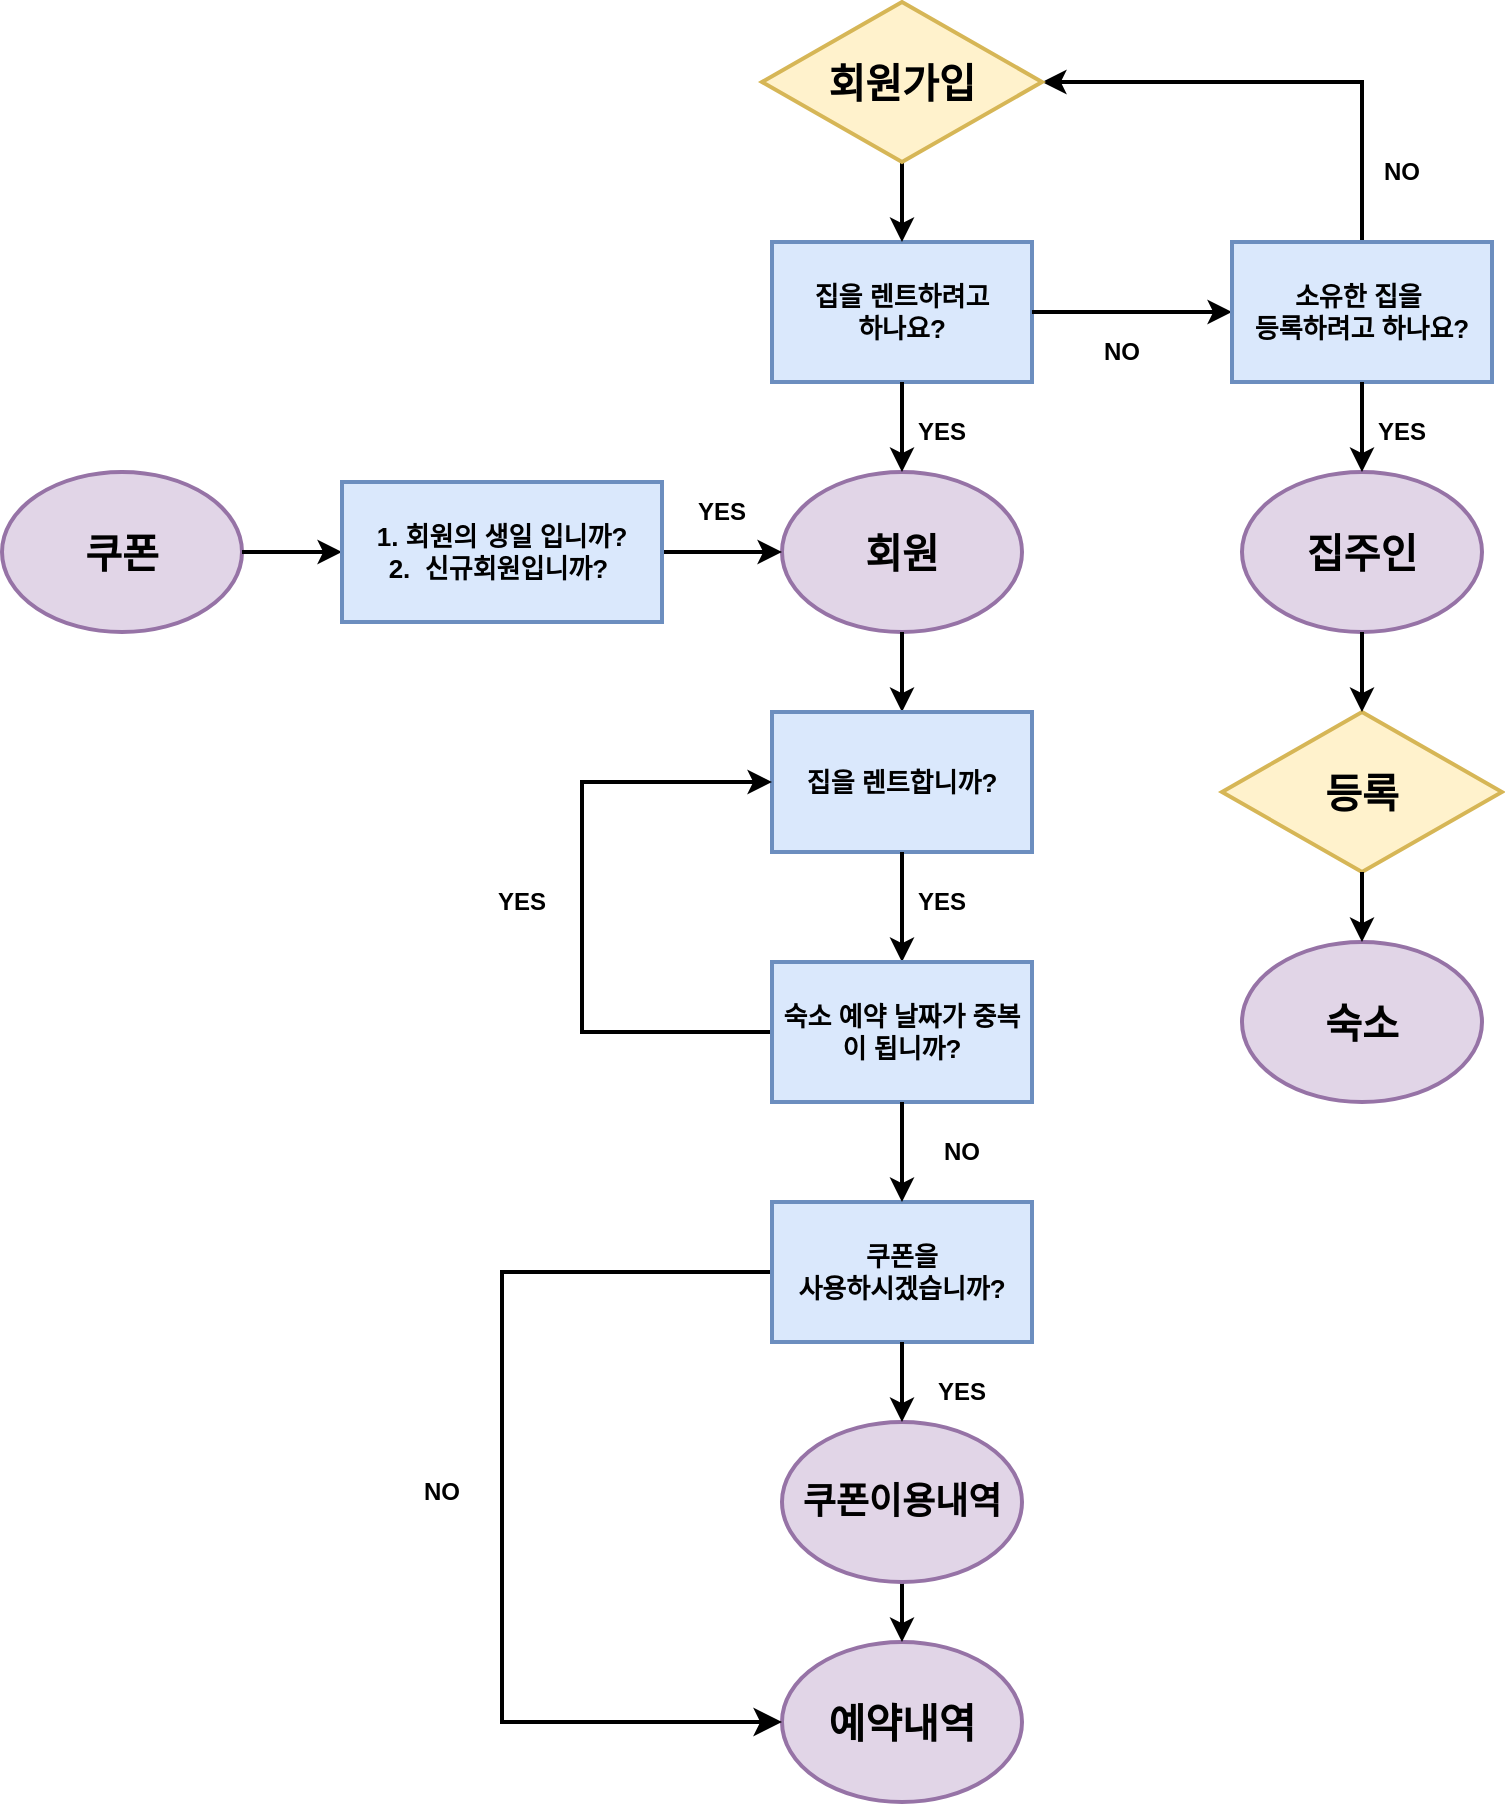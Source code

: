 <mxfile version="26.0.16">
  <diagram name="페이지-1" id="A7KoAqLpkC3rf8sDOBmB">
    <mxGraphModel dx="1434" dy="780" grid="1" gridSize="10" guides="1" tooltips="1" connect="1" arrows="1" fold="1" page="1" pageScale="1" pageWidth="827" pageHeight="1169" math="0" shadow="0">
      <root>
        <mxCell id="0" />
        <mxCell id="1" parent="0" />
        <mxCell id="lKcTm5he1GSqPfXgZawS-7" value="집주인" style="ellipse;whiteSpace=wrap;html=1;strokeWidth=2;fontStyle=1;fontSize=20;fillColor=#e1d5e7;strokeColor=#9673a6;" vertex="1" parent="1">
          <mxGeometry x="640" y="265" width="120" height="80" as="geometry" />
        </mxCell>
        <mxCell id="lKcTm5he1GSqPfXgZawS-9" value="등록" style="rhombus;whiteSpace=wrap;html=1;strokeWidth=2;fontSize=20;fontStyle=1;fillColor=#fff2cc;strokeColor=#d6b656;" vertex="1" parent="1">
          <mxGeometry x="630" y="385" width="140" height="80" as="geometry" />
        </mxCell>
        <mxCell id="lKcTm5he1GSqPfXgZawS-10" value="" style="endArrow=classic;html=1;rounded=0;exitX=0.5;exitY=1;exitDx=0;exitDy=0;entryX=0.5;entryY=0;entryDx=0;entryDy=0;fontStyle=1;strokeWidth=2;" edge="1" parent="1" source="lKcTm5he1GSqPfXgZawS-7" target="lKcTm5he1GSqPfXgZawS-9">
          <mxGeometry width="50" height="50" relative="1" as="geometry">
            <mxPoint x="510" y="285" as="sourcePoint" />
            <mxPoint x="630" y="385" as="targetPoint" />
          </mxGeometry>
        </mxCell>
        <mxCell id="lKcTm5he1GSqPfXgZawS-11" value="숙소" style="ellipse;whiteSpace=wrap;html=1;strokeWidth=2;fontStyle=1;fontSize=20;fillColor=#e1d5e7;strokeColor=#9673a6;" vertex="1" parent="1">
          <mxGeometry x="640" y="500" width="120" height="80" as="geometry" />
        </mxCell>
        <mxCell id="lKcTm5he1GSqPfXgZawS-12" value="" style="endArrow=classic;html=1;rounded=0;exitX=0.5;exitY=1;exitDx=0;exitDy=0;entryX=0.5;entryY=0;entryDx=0;entryDy=0;fontStyle=1;strokeWidth=2;" edge="1" parent="1" source="lKcTm5he1GSqPfXgZawS-9" target="lKcTm5he1GSqPfXgZawS-11">
          <mxGeometry width="50" height="50" relative="1" as="geometry">
            <mxPoint x="625" y="575" as="sourcePoint" />
            <mxPoint x="315" y="435" as="targetPoint" />
          </mxGeometry>
        </mxCell>
        <mxCell id="lKcTm5he1GSqPfXgZawS-13" value="회원" style="ellipse;whiteSpace=wrap;html=1;strokeWidth=2;fontStyle=1;fontSize=20;fillColor=#e1d5e7;strokeColor=#9673a6;" vertex="1" parent="1">
          <mxGeometry x="410" y="265" width="120" height="80" as="geometry" />
        </mxCell>
        <mxCell id="lKcTm5he1GSqPfXgZawS-16" value="" style="endArrow=classic;html=1;rounded=0;fontStyle=1;strokeWidth=2;exitX=0.5;exitY=1;exitDx=0;exitDy=0;entryX=0.5;entryY=0;entryDx=0;entryDy=0;" edge="1" parent="1" source="lKcTm5he1GSqPfXgZawS-13" target="lKcTm5he1GSqPfXgZawS-41">
          <mxGeometry width="50" height="50" relative="1" as="geometry">
            <mxPoint x="300" y="460" as="sourcePoint" />
            <mxPoint x="335" y="515" as="targetPoint" />
          </mxGeometry>
        </mxCell>
        <mxCell id="lKcTm5he1GSqPfXgZawS-17" value="예약내역" style="ellipse;whiteSpace=wrap;html=1;strokeWidth=2;fontStyle=1;fontSize=20;fillColor=#e1d5e7;strokeColor=#9673a6;" vertex="1" parent="1">
          <mxGeometry x="410" y="850" width="120" height="80" as="geometry" />
        </mxCell>
        <mxCell id="lKcTm5he1GSqPfXgZawS-18" value="쿠폰" style="ellipse;whiteSpace=wrap;html=1;strokeWidth=2;fontStyle=1;fontSize=20;fillColor=#e1d5e7;strokeColor=#9673a6;" vertex="1" parent="1">
          <mxGeometry x="20" y="265" width="120" height="80" as="geometry" />
        </mxCell>
        <mxCell id="lKcTm5he1GSqPfXgZawS-20" value="" style="endArrow=classic;html=1;rounded=0;exitX=1;exitY=0.5;exitDx=0;exitDy=0;fontStyle=1;strokeWidth=2;entryX=0;entryY=0.5;entryDx=0;entryDy=0;" edge="1" parent="1" source="lKcTm5he1GSqPfXgZawS-18" target="lKcTm5he1GSqPfXgZawS-59">
          <mxGeometry width="50" height="50" relative="1" as="geometry">
            <mxPoint x="190" y="310" as="sourcePoint" />
            <mxPoint x="200" y="310" as="targetPoint" />
          </mxGeometry>
        </mxCell>
        <mxCell id="lKcTm5he1GSqPfXgZawS-53" style="edgeStyle=orthogonalEdgeStyle;rounded=0;orthogonalLoop=1;jettySize=auto;html=1;exitX=0.5;exitY=1;exitDx=0;exitDy=0;strokeWidth=2;" edge="1" parent="1" source="lKcTm5he1GSqPfXgZawS-21">
          <mxGeometry relative="1" as="geometry">
            <mxPoint x="470" y="850" as="targetPoint" />
          </mxGeometry>
        </mxCell>
        <mxCell id="lKcTm5he1GSqPfXgZawS-21" value="쿠폰이용내역" style="ellipse;whiteSpace=wrap;html=1;strokeWidth=2;fontStyle=1;fontSize=18;fillColor=#e1d5e7;strokeColor=#9673a6;" vertex="1" parent="1">
          <mxGeometry x="410" y="740" width="120" height="80" as="geometry" />
        </mxCell>
        <mxCell id="lKcTm5he1GSqPfXgZawS-22" value="" style="endArrow=classic;html=1;rounded=0;exitX=1;exitY=0.5;exitDx=0;exitDy=0;fontStyle=1;strokeWidth=2;entryX=0;entryY=0.5;entryDx=0;entryDy=0;" edge="1" parent="1" source="lKcTm5he1GSqPfXgZawS-59" target="lKcTm5he1GSqPfXgZawS-13">
          <mxGeometry width="50" height="50" relative="1" as="geometry">
            <mxPoint x="370" y="305" as="sourcePoint" />
            <mxPoint x="150" y="575" as="targetPoint" />
          </mxGeometry>
        </mxCell>
        <mxCell id="lKcTm5he1GSqPfXgZawS-28" value="집을 렌트하려고&lt;div&gt;하나요?&lt;/div&gt;" style="rounded=0;whiteSpace=wrap;html=1;strokeWidth=2;fontStyle=1;fontSize=13;fillColor=#dae8fc;strokeColor=#6c8ebf;" vertex="1" parent="1">
          <mxGeometry x="405" y="150" width="130" height="70" as="geometry" />
        </mxCell>
        <mxCell id="lKcTm5he1GSqPfXgZawS-29" value="" style="endArrow=classic;html=1;rounded=0;exitX=0.5;exitY=1;exitDx=0;exitDy=0;entryX=0.5;entryY=0;entryDx=0;entryDy=0;strokeWidth=2;" edge="1" parent="1" target="lKcTm5he1GSqPfXgZawS-28">
          <mxGeometry width="50" height="50" relative="1" as="geometry">
            <mxPoint x="470" y="110" as="sourcePoint" />
            <mxPoint x="560" y="140" as="targetPoint" />
          </mxGeometry>
        </mxCell>
        <mxCell id="lKcTm5he1GSqPfXgZawS-30" value="" style="endArrow=classic;html=1;rounded=0;exitX=0.5;exitY=1;exitDx=0;exitDy=0;entryX=0.5;entryY=0;entryDx=0;entryDy=0;strokeWidth=2;" edge="1" parent="1" source="lKcTm5he1GSqPfXgZawS-28" target="lKcTm5he1GSqPfXgZawS-13">
          <mxGeometry width="50" height="50" relative="1" as="geometry">
            <mxPoint x="480" y="120" as="sourcePoint" />
            <mxPoint x="480" y="160" as="targetPoint" />
          </mxGeometry>
        </mxCell>
        <mxCell id="lKcTm5he1GSqPfXgZawS-31" value="YES" style="text;html=1;align=center;verticalAlign=middle;whiteSpace=wrap;rounded=0;fontStyle=1" vertex="1" parent="1">
          <mxGeometry x="460" y="230" width="60" height="30" as="geometry" />
        </mxCell>
        <mxCell id="lKcTm5he1GSqPfXgZawS-32" value="" style="endArrow=classic;html=1;rounded=0;exitX=1;exitY=0.5;exitDx=0;exitDy=0;strokeWidth=2;entryX=0;entryY=0.5;entryDx=0;entryDy=0;" edge="1" parent="1" source="lKcTm5he1GSqPfXgZawS-28" target="lKcTm5he1GSqPfXgZawS-33">
          <mxGeometry width="50" height="50" relative="1" as="geometry">
            <mxPoint x="480" y="120" as="sourcePoint" />
            <mxPoint x="580" y="185" as="targetPoint" />
          </mxGeometry>
        </mxCell>
        <mxCell id="lKcTm5he1GSqPfXgZawS-39" style="edgeStyle=orthogonalEdgeStyle;rounded=0;orthogonalLoop=1;jettySize=auto;html=1;exitX=0.5;exitY=0;exitDx=0;exitDy=0;entryX=1;entryY=0.5;entryDx=0;entryDy=0;strokeWidth=2;" edge="1" parent="1" source="lKcTm5he1GSqPfXgZawS-33" target="lKcTm5he1GSqPfXgZawS-49">
          <mxGeometry relative="1" as="geometry">
            <mxPoint x="530" y="70" as="targetPoint" />
          </mxGeometry>
        </mxCell>
        <mxCell id="lKcTm5he1GSqPfXgZawS-33" value="소유한 집을&amp;nbsp;&lt;div&gt;등록하려고 하나요?&lt;/div&gt;" style="rounded=0;whiteSpace=wrap;html=1;strokeWidth=2;fontStyle=1;fontSize=13;fillColor=#dae8fc;strokeColor=#6c8ebf;" vertex="1" parent="1">
          <mxGeometry x="635" y="150" width="130" height="70" as="geometry" />
        </mxCell>
        <mxCell id="lKcTm5he1GSqPfXgZawS-34" value="" style="endArrow=classic;html=1;rounded=0;exitX=0.5;exitY=1;exitDx=0;exitDy=0;fontStyle=1;strokeWidth=2;entryX=0.5;entryY=0;entryDx=0;entryDy=0;" edge="1" parent="1" source="lKcTm5he1GSqPfXgZawS-33" target="lKcTm5he1GSqPfXgZawS-7">
          <mxGeometry width="50" height="50" relative="1" as="geometry">
            <mxPoint x="710" y="355" as="sourcePoint" />
            <mxPoint x="700" y="260" as="targetPoint" />
          </mxGeometry>
        </mxCell>
        <mxCell id="lKcTm5he1GSqPfXgZawS-35" value="YES" style="text;html=1;align=center;verticalAlign=middle;whiteSpace=wrap;rounded=0;fontStyle=1" vertex="1" parent="1">
          <mxGeometry x="690" y="230" width="60" height="30" as="geometry" />
        </mxCell>
        <mxCell id="lKcTm5he1GSqPfXgZawS-36" value="NO" style="text;html=1;align=center;verticalAlign=middle;whiteSpace=wrap;rounded=0;fontStyle=1" vertex="1" parent="1">
          <mxGeometry x="550" y="190" width="60" height="30" as="geometry" />
        </mxCell>
        <mxCell id="lKcTm5he1GSqPfXgZawS-40" value="NO" style="text;html=1;align=center;verticalAlign=middle;whiteSpace=wrap;rounded=0;fontStyle=1" vertex="1" parent="1">
          <mxGeometry x="690" y="100" width="60" height="30" as="geometry" />
        </mxCell>
        <mxCell id="lKcTm5he1GSqPfXgZawS-41" value="집을 렌트합니까?" style="rounded=0;whiteSpace=wrap;html=1;strokeWidth=2;fontStyle=1;fontSize=13;fillColor=#dae8fc;strokeColor=#6c8ebf;" vertex="1" parent="1">
          <mxGeometry x="405" y="385" width="130" height="70" as="geometry" />
        </mxCell>
        <mxCell id="lKcTm5he1GSqPfXgZawS-42" value="YES" style="text;html=1;align=center;verticalAlign=middle;whiteSpace=wrap;rounded=0;fontStyle=1" vertex="1" parent="1">
          <mxGeometry x="470" y="710" width="60" height="30" as="geometry" />
        </mxCell>
        <mxCell id="lKcTm5he1GSqPfXgZawS-43" value="NO" style="text;html=1;align=center;verticalAlign=middle;whiteSpace=wrap;rounded=0;fontStyle=1" vertex="1" parent="1">
          <mxGeometry x="210" y="760" width="60" height="30" as="geometry" />
        </mxCell>
        <mxCell id="lKcTm5he1GSqPfXgZawS-44" value="" style="edgeStyle=segmentEdgeStyle;endArrow=classic;html=1;curved=0;rounded=0;endSize=8;startSize=8;sourcePerimeterSpacing=0;targetPerimeterSpacing=0;entryX=0;entryY=0.5;entryDx=0;entryDy=0;strokeWidth=2;exitX=0;exitY=0.5;exitDx=0;exitDy=0;" edge="1" parent="1" source="lKcTm5he1GSqPfXgZawS-50" target="lKcTm5he1GSqPfXgZawS-17">
          <mxGeometry width="100" relative="1" as="geometry">
            <mxPoint x="290" y="590" as="sourcePoint" />
            <mxPoint x="315" y="585" as="targetPoint" />
            <Array as="points">
              <mxPoint x="270" y="665" />
              <mxPoint x="270" y="890" />
            </Array>
          </mxGeometry>
        </mxCell>
        <mxCell id="lKcTm5he1GSqPfXgZawS-46" value="" style="endArrow=classic;html=1;rounded=0;fontStyle=1;strokeWidth=2;exitX=0.5;exitY=1;exitDx=0;exitDy=0;" edge="1" parent="1" source="lKcTm5he1GSqPfXgZawS-41">
          <mxGeometry width="50" height="50" relative="1" as="geometry">
            <mxPoint x="345" y="480" as="sourcePoint" />
            <mxPoint x="470" y="510" as="targetPoint" />
          </mxGeometry>
        </mxCell>
        <mxCell id="lKcTm5he1GSqPfXgZawS-47" value="YES" style="text;html=1;align=center;verticalAlign=middle;whiteSpace=wrap;rounded=0;fontStyle=1" vertex="1" parent="1">
          <mxGeometry x="460" y="465" width="60" height="30" as="geometry" />
        </mxCell>
        <mxCell id="lKcTm5he1GSqPfXgZawS-49" value="회원가입" style="rhombus;whiteSpace=wrap;html=1;strokeWidth=2;fontSize=20;fontStyle=1;fillColor=#fff2cc;strokeColor=#d6b656;" vertex="1" parent="1">
          <mxGeometry x="400" y="30" width="140" height="80" as="geometry" />
        </mxCell>
        <mxCell id="lKcTm5he1GSqPfXgZawS-50" value="쿠폰을&lt;div&gt;사용하시겠습니까?&lt;/div&gt;" style="rounded=0;whiteSpace=wrap;html=1;strokeWidth=2;fontStyle=1;fontSize=13;fillColor=#dae8fc;strokeColor=#6c8ebf;" vertex="1" parent="1">
          <mxGeometry x="405" y="630" width="130" height="70" as="geometry" />
        </mxCell>
        <mxCell id="lKcTm5he1GSqPfXgZawS-51" value="" style="endArrow=classic;html=1;rounded=0;fontStyle=1;strokeWidth=2;exitX=0.5;exitY=1;exitDx=0;exitDy=0;" edge="1" parent="1" source="lKcTm5he1GSqPfXgZawS-50">
          <mxGeometry width="50" height="50" relative="1" as="geometry">
            <mxPoint x="480" y="485" as="sourcePoint" />
            <mxPoint x="470" y="740" as="targetPoint" />
          </mxGeometry>
        </mxCell>
        <mxCell id="lKcTm5he1GSqPfXgZawS-55" style="edgeStyle=orthogonalEdgeStyle;rounded=0;orthogonalLoop=1;jettySize=auto;html=1;exitX=0;exitY=0.5;exitDx=0;exitDy=0;entryX=0;entryY=0.5;entryDx=0;entryDy=0;strokeWidth=2;" edge="1" parent="1" source="lKcTm5he1GSqPfXgZawS-54" target="lKcTm5he1GSqPfXgZawS-41">
          <mxGeometry relative="1" as="geometry">
            <Array as="points">
              <mxPoint x="310" y="545" />
              <mxPoint x="310" y="420" />
            </Array>
          </mxGeometry>
        </mxCell>
        <mxCell id="lKcTm5he1GSqPfXgZawS-54" value="숙소 예약 날짜가 중복이 됩니까?" style="rounded=0;whiteSpace=wrap;html=1;strokeWidth=2;fontStyle=1;fontSize=13;fillColor=#dae8fc;strokeColor=#6c8ebf;" vertex="1" parent="1">
          <mxGeometry x="405" y="510" width="130" height="70" as="geometry" />
        </mxCell>
        <mxCell id="lKcTm5he1GSqPfXgZawS-56" value="YES" style="text;html=1;align=center;verticalAlign=middle;whiteSpace=wrap;rounded=0;fontStyle=1" vertex="1" parent="1">
          <mxGeometry x="250" y="465" width="60" height="30" as="geometry" />
        </mxCell>
        <mxCell id="lKcTm5he1GSqPfXgZawS-57" value="" style="endArrow=classic;html=1;rounded=0;fontStyle=1;strokeWidth=2;exitX=0.5;exitY=1;exitDx=0;exitDy=0;entryX=0.5;entryY=0;entryDx=0;entryDy=0;" edge="1" parent="1" source="lKcTm5he1GSqPfXgZawS-54" target="lKcTm5he1GSqPfXgZawS-50">
          <mxGeometry width="50" height="50" relative="1" as="geometry">
            <mxPoint x="480" y="355" as="sourcePoint" />
            <mxPoint x="470" y="620" as="targetPoint" />
          </mxGeometry>
        </mxCell>
        <mxCell id="lKcTm5he1GSqPfXgZawS-58" value="NO" style="text;html=1;align=center;verticalAlign=middle;whiteSpace=wrap;rounded=0;fontStyle=1" vertex="1" parent="1">
          <mxGeometry x="470" y="590" width="60" height="30" as="geometry" />
        </mxCell>
        <mxCell id="lKcTm5he1GSqPfXgZawS-59" value="1. 회원의 생일 입니까?&lt;div&gt;2.&amp;nbsp; 신규회원입니까?&amp;nbsp;&lt;/div&gt;" style="rounded=0;whiteSpace=wrap;html=1;strokeWidth=2;fontStyle=1;fontSize=13;align=center;fillColor=#dae8fc;strokeColor=#6c8ebf;" vertex="1" parent="1">
          <mxGeometry x="190" y="270" width="160" height="70" as="geometry" />
        </mxCell>
        <mxCell id="lKcTm5he1GSqPfXgZawS-61" value="YES" style="text;html=1;align=center;verticalAlign=middle;whiteSpace=wrap;rounded=0;fontStyle=1" vertex="1" parent="1">
          <mxGeometry x="350" y="270" width="60" height="30" as="geometry" />
        </mxCell>
      </root>
    </mxGraphModel>
  </diagram>
</mxfile>
